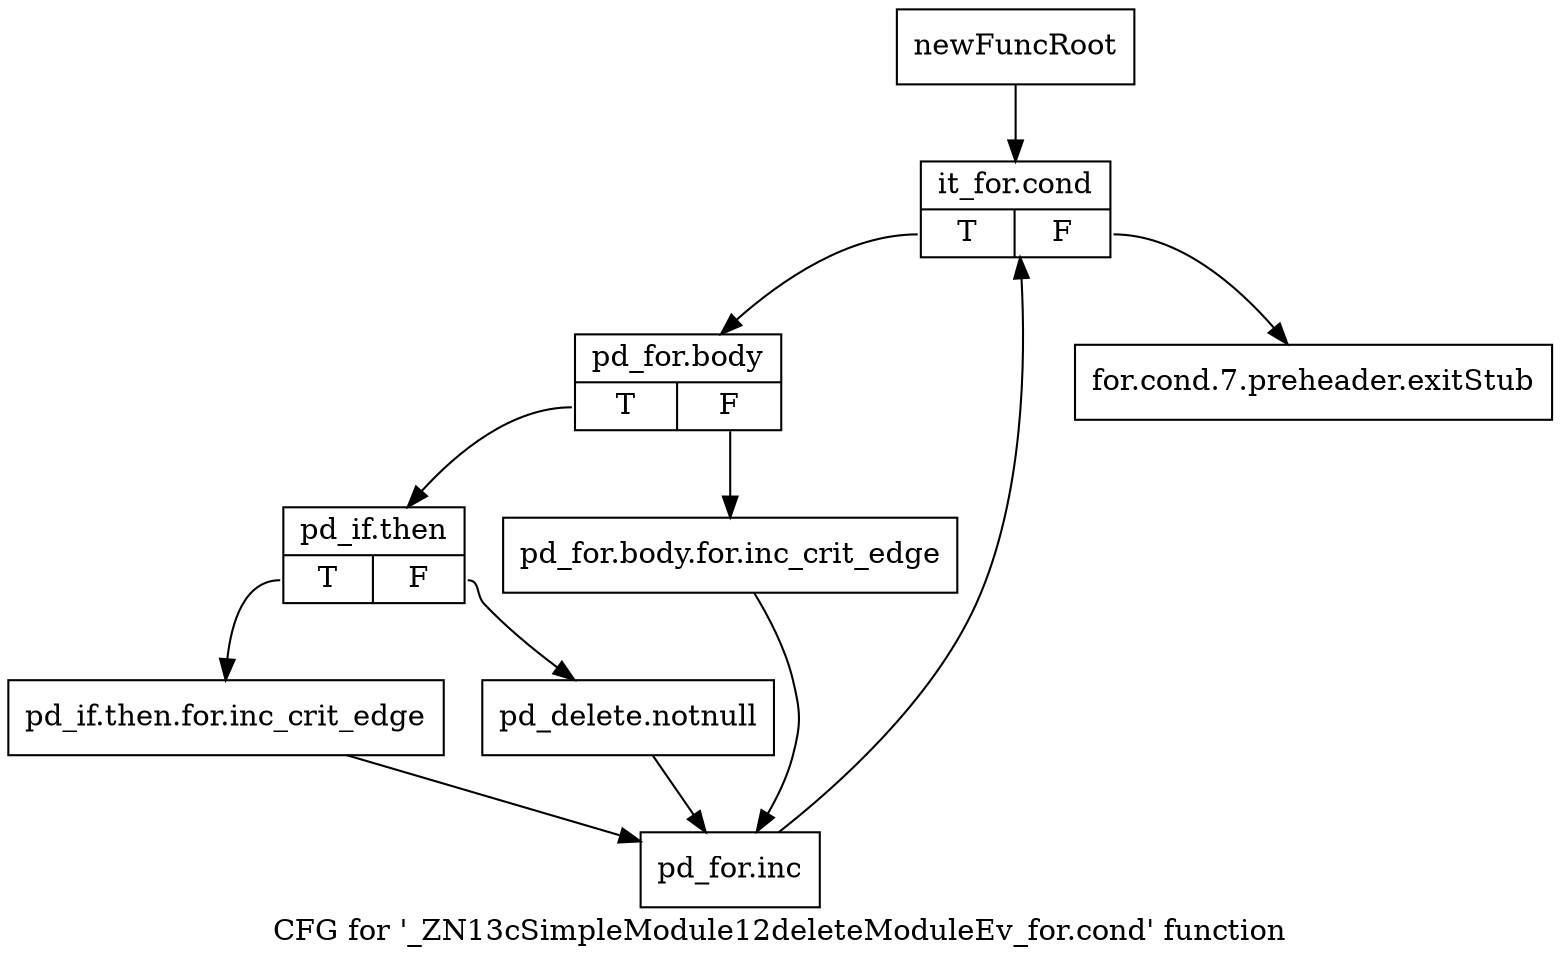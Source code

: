 digraph "CFG for '_ZN13cSimpleModule12deleteModuleEv_for.cond' function" {
	label="CFG for '_ZN13cSimpleModule12deleteModuleEv_for.cond' function";

	Node0x2144080 [shape=record,label="{newFuncRoot}"];
	Node0x2144080 -> Node0x2144120;
	Node0x21440d0 [shape=record,label="{for.cond.7.preheader.exitStub}"];
	Node0x2144120 [shape=record,label="{it_for.cond|{<s0>T|<s1>F}}"];
	Node0x2144120:s0 -> Node0x2144170;
	Node0x2144120:s1 -> Node0x21440d0;
	Node0x2144170 [shape=record,label="{pd_for.body|{<s0>T|<s1>F}}"];
	Node0x2144170:s0 -> Node0x2144210;
	Node0x2144170:s1 -> Node0x21441c0;
	Node0x21441c0 [shape=record,label="{pd_for.body.for.inc_crit_edge}"];
	Node0x21441c0 -> Node0x2144300;
	Node0x2144210 [shape=record,label="{pd_if.then|{<s0>T|<s1>F}}"];
	Node0x2144210:s0 -> Node0x21442b0;
	Node0x2144210:s1 -> Node0x2144260;
	Node0x2144260 [shape=record,label="{pd_delete.notnull}"];
	Node0x2144260 -> Node0x2144300;
	Node0x21442b0 [shape=record,label="{pd_if.then.for.inc_crit_edge}"];
	Node0x21442b0 -> Node0x2144300;
	Node0x2144300 [shape=record,label="{pd_for.inc}"];
	Node0x2144300 -> Node0x2144120;
}
